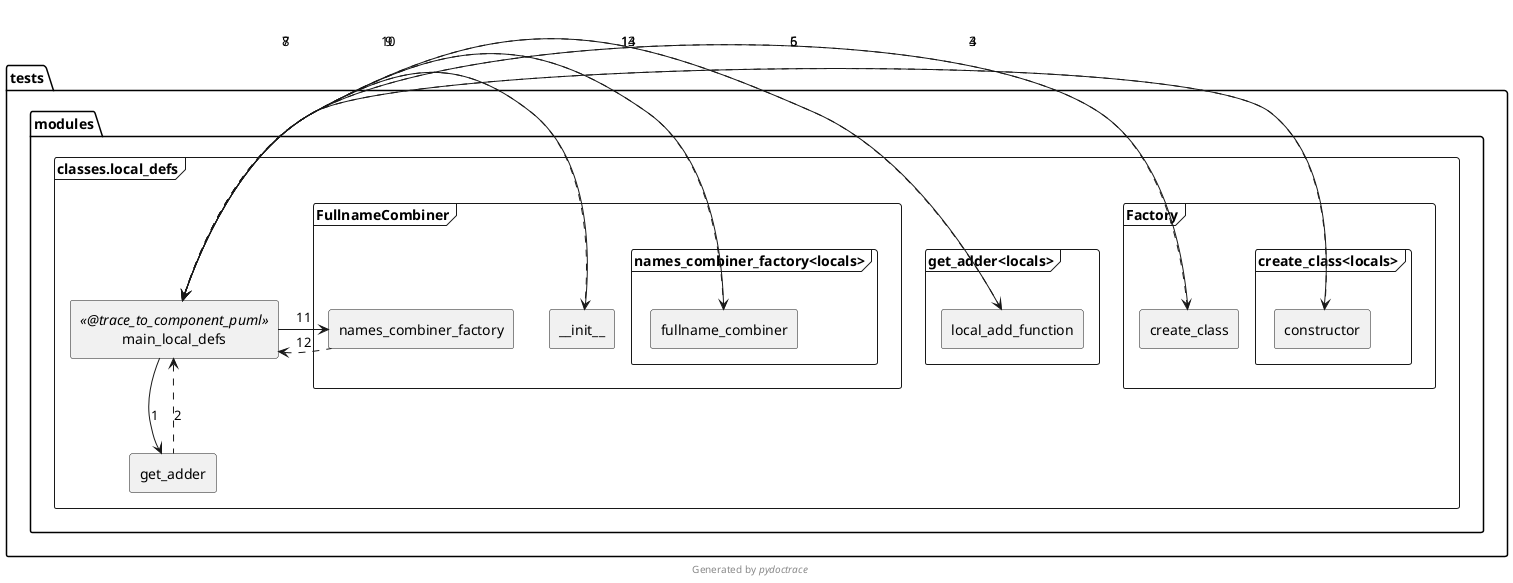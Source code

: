 @startuml tests.modules.classes.local_defs.main_local_defs-component
skinparam BoxPadding 10
skinparam componentStyle rectangle
set separator .
!pragma useIntermediatePackages false

package tests.modules.classes {
  frame local_defs {
    [tests.modules.classes.local_defs.main_local_defs] as "main_local_defs" << @trace_to_component_puml >>
    [tests.modules.classes.local_defs.get_adder] as "get_adder"
    frame Factory {
      [tests.modules.classes.local_defs.Factory.create_class] as "create_class"
      frame create_class<locals> {
        [tests.modules.classes.local_defs.Factory.create_class<locals>.constructor] as "constructor"
      }
    }
    frame get_adder<locals> {
      [tests.modules.classes.local_defs.get_adder<locals>.local_add_function] as "local_add_function"
    }
    frame FullnameCombiner {
      [tests.modules.classes.local_defs.FullnameCombiner.~__init~__] as "~__init~__"
      [tests.modules.classes.local_defs.FullnameCombiner.names_combiner_factory] as "names_combiner_factory"
      frame names_combiner_factory<locals> {
        [tests.modules.classes.local_defs.FullnameCombiner.names_combiner_factory<locals>.fullname_combiner] as "fullname_combiner"
      }
    }
  }
}
[tests.modules.classes.local_defs.main_local_defs] --> [tests.modules.classes.local_defs.get_adder] : 1
[tests.modules.classes.local_defs.main_local_defs] <.. [tests.modules.classes.local_defs.get_adder] : 2
[tests.modules.classes.local_defs.main_local_defs] -> [tests.modules.classes.local_defs.Factory.create_class] : 3
[tests.modules.classes.local_defs.main_local_defs] <. [tests.modules.classes.local_defs.Factory.create_class] : 4
[tests.modules.classes.local_defs.main_local_defs] -> [tests.modules.classes.local_defs.get_adder<locals>.local_add_function] : 5
[tests.modules.classes.local_defs.main_local_defs] <. [tests.modules.classes.local_defs.get_adder<locals>.local_add_function] : 6
[tests.modules.classes.local_defs.main_local_defs] -> [tests.modules.classes.local_defs.Factory.create_class<locals>.constructor] : 7
[tests.modules.classes.local_defs.main_local_defs] <. [tests.modules.classes.local_defs.Factory.create_class<locals>.constructor] : 8
[tests.modules.classes.local_defs.main_local_defs] -> [tests.modules.classes.local_defs.FullnameCombiner.~__init~__] : 9
[tests.modules.classes.local_defs.main_local_defs] <. [tests.modules.classes.local_defs.FullnameCombiner.~__init~__] : 10
[tests.modules.classes.local_defs.main_local_defs] -> [tests.modules.classes.local_defs.FullnameCombiner.names_combiner_factory] : 11
[tests.modules.classes.local_defs.main_local_defs] <. [tests.modules.classes.local_defs.FullnameCombiner.names_combiner_factory] : 12
[tests.modules.classes.local_defs.main_local_defs] -> [tests.modules.classes.local_defs.FullnameCombiner.names_combiner_factory<locals>.fullname_combiner] : 13
[tests.modules.classes.local_defs.main_local_defs] <. [tests.modules.classes.local_defs.FullnameCombiner.names_combiner_factory<locals>.fullname_combiner] : 14

footer Generated by //pydoctrace//
@enduml
